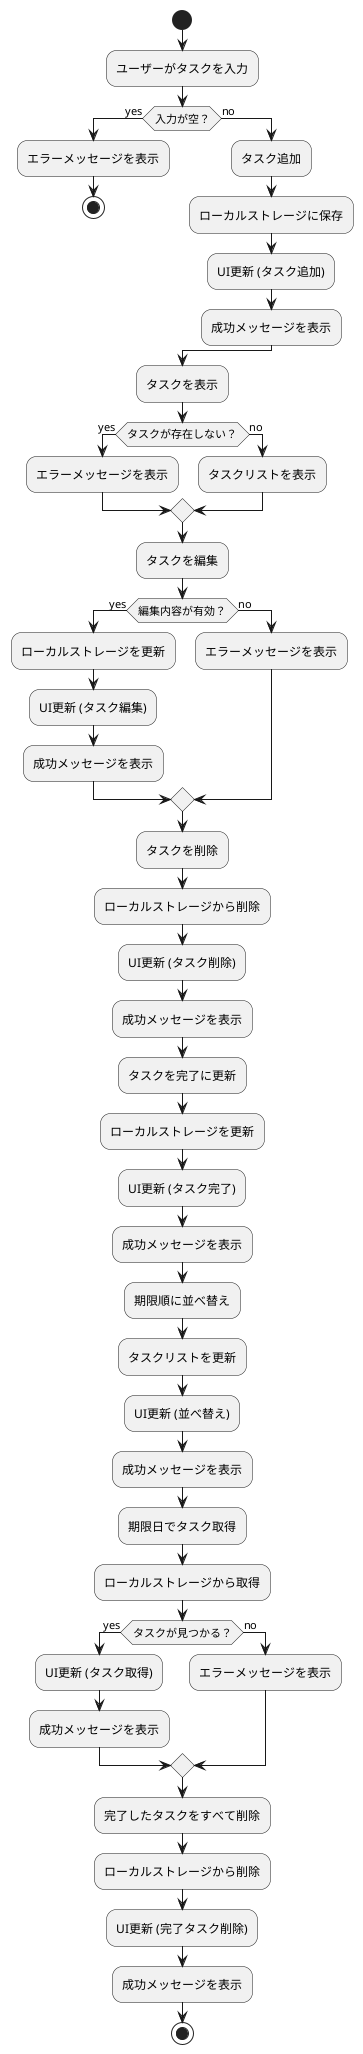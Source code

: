 @startuml 
skinparam monochrome false
skinparam shadowing false
skinparam roundcorner 20

start
:ユーザーがタスクを入力;
if (入力が空？) then (yes)
  :エラーメッセージを表示;
  stop
else (no)
  :タスク追加;
  :ローカルストレージに保存;
  :UI更新 (タスク追加);
  :成功メッセージを表示;
endif

:タスクを表示;
if (タスクが存在しない？) then (yes)
  :エラーメッセージを表示;
else (no)
  :タスクリストを表示;
endif

:タスクを編集;
if (編集内容が有効？) then (yes)
  :ローカルストレージを更新;
  :UI更新 (タスク編集);
  :成功メッセージを表示;
else (no)
  :エラーメッセージを表示;
endif

:タスクを削除;
:ローカルストレージから削除;
:UI更新 (タスク削除);
:成功メッセージを表示;

:タスクを完了に更新;
:ローカルストレージを更新;
:UI更新 (タスク完了);
:成功メッセージを表示;

:期限順に並べ替え;
:タスクリストを更新;
:UI更新 (並べ替え);
:成功メッセージを表示;

:期限日でタスク取得;
:ローカルストレージから取得;
if (タスクが見つかる？) then (yes)
  :UI更新 (タスク取得);
  :成功メッセージを表示;
else (no)
  :エラーメッセージを表示;
endif

:完了したタスクをすべて削除;
:ローカルストレージから削除;
:UI更新 (完了タスク削除);
:成功メッセージを表示;

stop
@enduml
